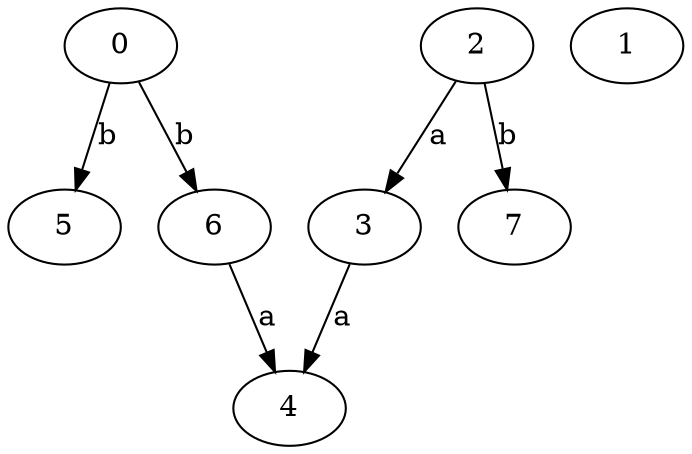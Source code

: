 strict digraph  {
3;
4;
0;
5;
1;
6;
2;
7;
3 -> 4  [label=a];
0 -> 5  [label=b];
0 -> 6  [label=b];
6 -> 4  [label=a];
2 -> 3  [label=a];
2 -> 7  [label=b];
}
